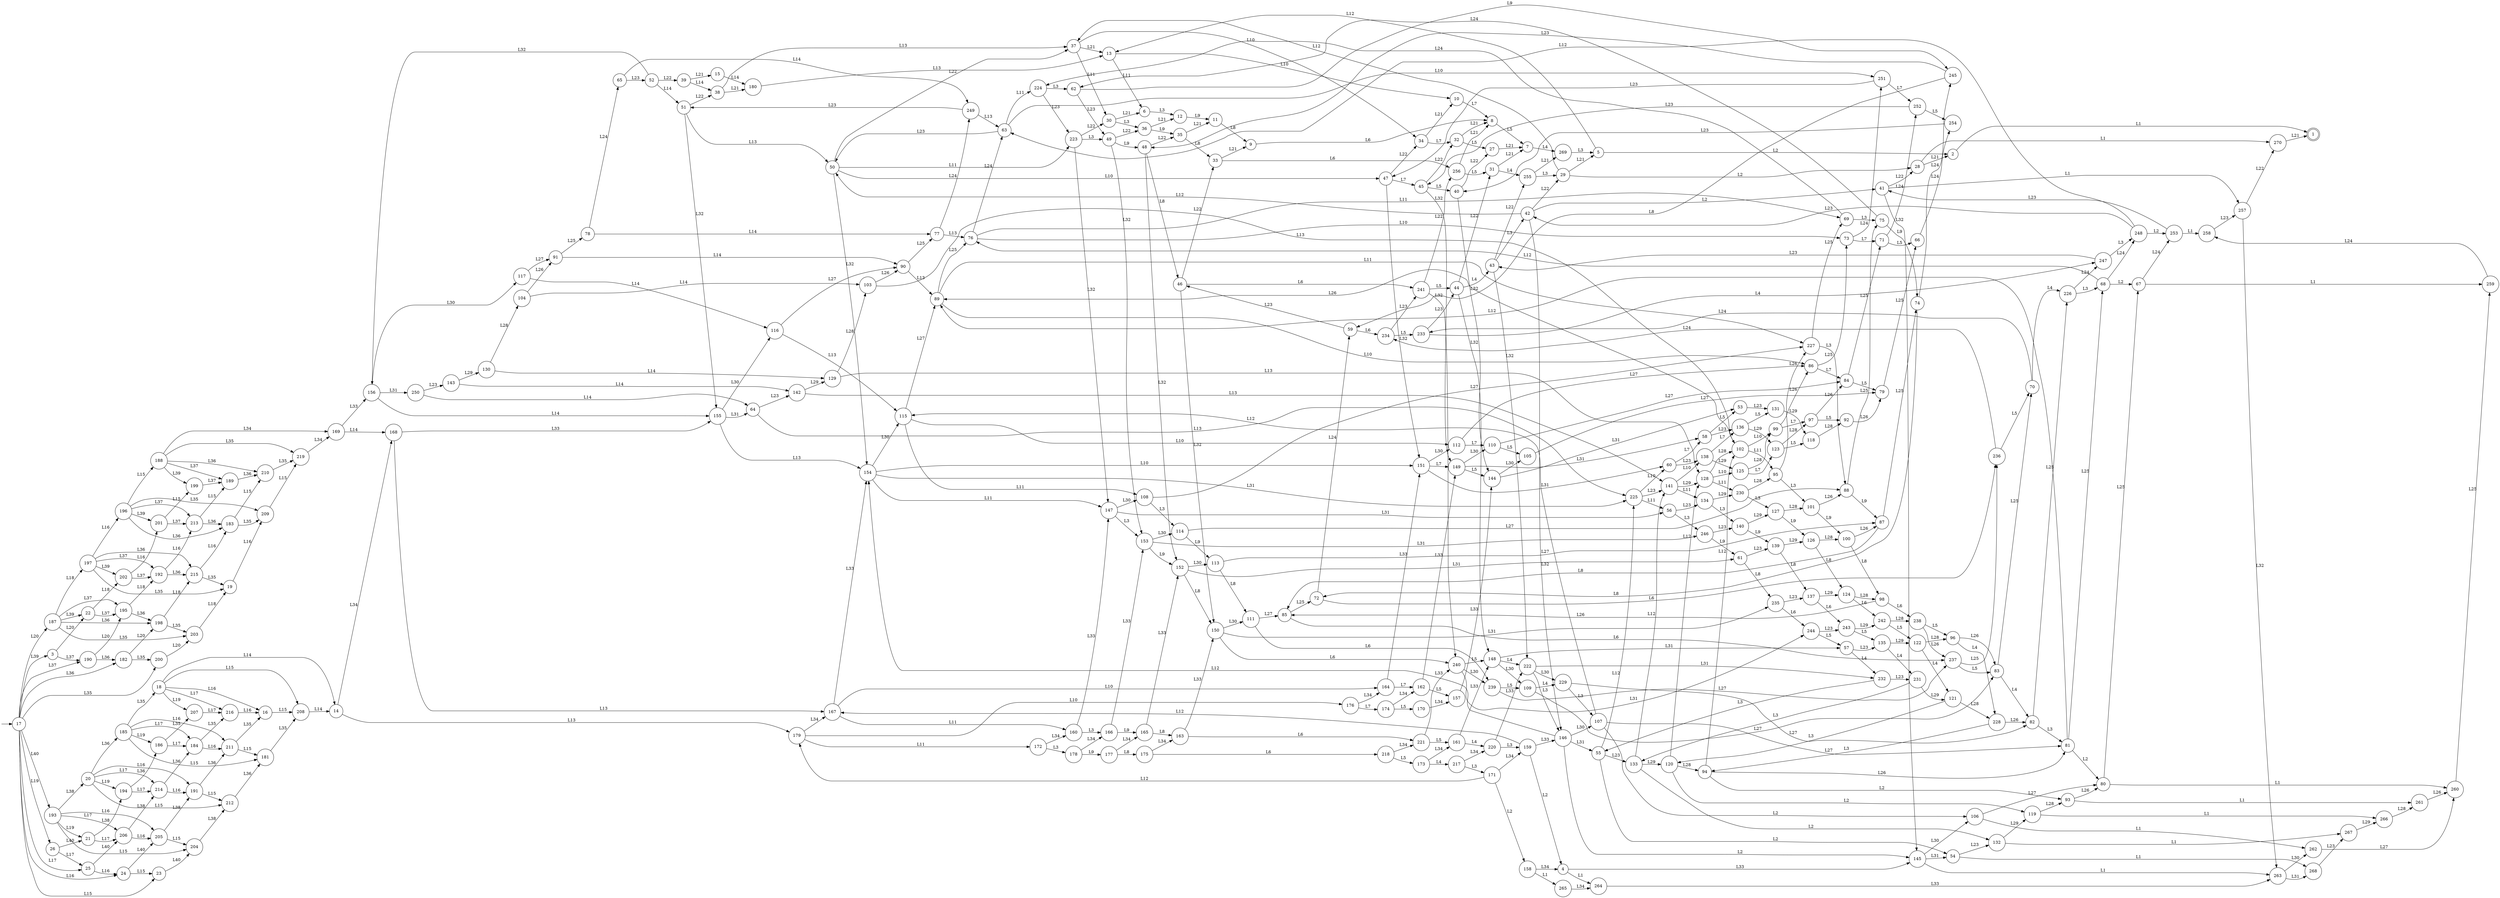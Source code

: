 // dot output generated by libFAUDES vGenerator
digraph "Det(Generator) [minstate]" {
  rankdir=LR
  node [shape=circle];

  // initial states
  dot_dummyinit_1 [shape=none, label="", width="0.0", height="0.0" ];
  dot_dummyinit_1 -> "17";

  // mstates
  "1" [shape=doublecircle];

  // rest of stateset
  "2";
  "3";
  "4";
  "5";
  "6";
  "7";
  "8";
  "9";
  "10";
  "11";
  "12";
  "13";
  "14";
  "15";
  "16";
  "18";
  "19";
  "20";
  "21";
  "22";
  "23";
  "24";
  "25";
  "26";
  "27";
  "28";
  "29";
  "30";
  "31";
  "32";
  "33";
  "34";
  "35";
  "36";
  "37";
  "38";
  "39";
  "40";
  "41";
  "42";
  "43";
  "44";
  "45";
  "46";
  "47";
  "48";
  "49";
  "50";
  "51";
  "52";
  "53";
  "54";
  "55";
  "56";
  "57";
  "58";
  "59";
  "60";
  "61";
  "62";
  "63";
  "64";
  "65";
  "66";
  "67";
  "68";
  "69";
  "70";
  "71";
  "72";
  "73";
  "74";
  "75";
  "76";
  "77";
  "78";
  "79";
  "80";
  "81";
  "82";
  "83";
  "84";
  "85";
  "86";
  "87";
  "88";
  "89";
  "90";
  "91";
  "92";
  "93";
  "94";
  "95";
  "96";
  "97";
  "98";
  "99";
  "100";
  "101";
  "102";
  "103";
  "104";
  "105";
  "106";
  "107";
  "108";
  "109";
  "110";
  "111";
  "112";
  "113";
  "114";
  "115";
  "116";
  "117";
  "118";
  "119";
  "120";
  "121";
  "122";
  "123";
  "124";
  "125";
  "126";
  "127";
  "128";
  "129";
  "130";
  "131";
  "132";
  "133";
  "134";
  "135";
  "136";
  "137";
  "138";
  "139";
  "140";
  "141";
  "142";
  "143";
  "144";
  "145";
  "146";
  "147";
  "148";
  "149";
  "150";
  "151";
  "152";
  "153";
  "154";
  "155";
  "156";
  "157";
  "158";
  "159";
  "160";
  "161";
  "162";
  "163";
  "164";
  "165";
  "166";
  "167";
  "168";
  "169";
  "170";
  "171";
  "172";
  "173";
  "174";
  "175";
  "176";
  "177";
  "178";
  "179";
  "180";
  "181";
  "182";
  "183";
  "184";
  "185";
  "186";
  "187";
  "188";
  "189";
  "190";
  "191";
  "192";
  "193";
  "194";
  "195";
  "196";
  "197";
  "198";
  "199";
  "200";
  "201";
  "202";
  "203";
  "204";
  "205";
  "206";
  "207";
  "208";
  "209";
  "210";
  "211";
  "212";
  "213";
  "214";
  "215";
  "216";
  "217";
  "218";
  "219";
  "220";
  "221";
  "222";
  "223";
  "224";
  "225";
  "226";
  "227";
  "228";
  "229";
  "230";
  "231";
  "232";
  "233";
  "234";
  "235";
  "236";
  "237";
  "238";
  "239";
  "240";
  "241";
  "242";
  "243";
  "244";
  "245";
  "246";
  "247";
  "248";
  "249";
  "250";
  "251";
  "252";
  "253";
  "254";
  "255";
  "256";
  "257";
  "258";
  "259";
  "260";
  "261";
  "262";
  "263";
  "264";
  "265";
  "266";
  "267";
  "268";
  "269";
  "270";

  // transition relation
  "2" -> "1" [label="L1"];
  "3" -> "22" [label="L20"];
  "3" -> "190" [label="L37"];
  "4" -> "264" [label="L1"];
  "4" -> "145" [label="L33"];
  "5" -> "2" [label="L2"];
  "5" -> "13" [label="L12"];
  "6" -> "12" [label="L3"];
  "7" -> "269" [label="L4"];
  "8" -> "7" [label="L5"];
  "9" -> "8" [label="L6"];
  "10" -> "8" [label="L7"];
  "11" -> "9" [label="L8"];
  "12" -> "11" [label="L9"];
  "13" -> "10" [label="L10"];
  "13" -> "6" [label="L11"];
  "14" -> "179" [label="L13"];
  "14" -> "168" [label="L34"];
  "15" -> "180" [label="L14"];
  "16" -> "208" [label="L15"];
  "17" -> "187" [label="L20"];
  "17" -> "23" [label="L15"];
  "17" -> "24" [label="L16"];
  "17" -> "25" [label="L17"];
  "17" -> "26" [label="L19"];
  "17" -> "193" [label="L40"];
  "17" -> "200" [label="L35"];
  "17" -> "182" [label="L36"];
  "17" -> "190" [label="L37"];
  "17" -> "3" [label="L39"];
  "18" -> "14" [label="L14"];
  "18" -> "208" [label="L15"];
  "18" -> "16" [label="L16"];
  "18" -> "216" [label="L17"];
  "18" -> "207" [label="L19"];
  "19" -> "209" [label="L16"];
  "20" -> "212" [label="L15"];
  "20" -> "191" [label="L16"];
  "20" -> "214" [label="L17"];
  "20" -> "194" [label="L19"];
  "20" -> "185" [label="L36"];
  "21" -> "206" [label="L17"];
  "21" -> "194" [label="L38"];
  "22" -> "202" [label="L18"];
  "22" -> "195" [label="L37"];
  "23" -> "204" [label="L40"];
  "24" -> "23" [label="L15"];
  "24" -> "205" [label="L40"];
  "25" -> "24" [label="L16"];
  "25" -> "206" [label="L40"];
  "26" -> "25" [label="L17"];
  "26" -> "21" [label="L40"];
  "27" -> "7" [label="L21"];
  "28" -> "270" [label="L1"];
  "28" -> "2" [label="L21"];
  "29" -> "28" [label="L2"];
  "29" -> "37" [label="L12"];
  "29" -> "5" [label="L21"];
  "30" -> "36" [label="L3"];
  "30" -> "6" [label="L21"];
  "31" -> "255" [label="L4"];
  "31" -> "7" [label="L21"];
  "32" -> "27" [label="L5"];
  "32" -> "8" [label="L21"];
  "33" -> "256" [label="L6"];
  "33" -> "9" [label="L21"];
  "34" -> "32" [label="L7"];
  "34" -> "10" [label="L21"];
  "35" -> "33" [label="L8"];
  "35" -> "11" [label="L21"];
  "36" -> "35" [label="L9"];
  "36" -> "12" [label="L21"];
  "37" -> "34" [label="L10"];
  "37" -> "30" [label="L11"];
  "37" -> "13" [label="L21"];
  "38" -> "37" [label="L13"];
  "38" -> "180" [label="L21"];
  "39" -> "38" [label="L14"];
  "39" -> "15" [label="L21"];
  "40" -> "27" [label="L22"];
  "40" -> "144" [label="L32"];
  "41" -> "257" [label="L1"];
  "41" -> "28" [label="L22"];
  "41" -> "145" [label="L32"];
  "42" -> "41" [label="L2"];
  "42" -> "50" [label="L12"];
  "42" -> "29" [label="L22"];
  "42" -> "146" [label="L32"];
  "43" -> "42" [label="L3"];
  "43" -> "255" [label="L22"];
  "43" -> "222" [label="L32"];
  "44" -> "43" [label="L4"];
  "44" -> "31" [label="L22"];
  "44" -> "148" [label="L32"];
  "45" -> "40" [label="L5"];
  "45" -> "32" [label="L22"];
  "45" -> "149" [label="L32"];
  "46" -> "241" [label="L6"];
  "46" -> "33" [label="L22"];
  "46" -> "150" [label="L32"];
  "47" -> "45" [label="L7"];
  "47" -> "34" [label="L22"];
  "47" -> "151" [label="L32"];
  "48" -> "46" [label="L8"];
  "48" -> "35" [label="L22"];
  "48" -> "152" [label="L32"];
  "49" -> "48" [label="L9"];
  "49" -> "36" [label="L22"];
  "49" -> "153" [label="L32"];
  "50" -> "47" [label="L10"];
  "50" -> "223" [label="L11"];
  "50" -> "37" [label="L22"];
  "50" -> "154" [label="L32"];
  "51" -> "50" [label="L13"];
  "51" -> "38" [label="L22"];
  "51" -> "155" [label="L32"];
  "52" -> "51" [label="L14"];
  "52" -> "39" [label="L22"];
  "52" -> "156" [label="L32"];
  "53" -> "131" [label="L23"];
  "54" -> "268" [label="L1"];
  "54" -> "132" [label="L23"];
  "55" -> "54" [label="L2"];
  "55" -> "225" [label="L12"];
  "55" -> "133" [label="L23"];
  "56" -> "246" [label="L3"];
  "56" -> "134" [label="L23"];
  "57" -> "232" [label="L4"];
  "57" -> "135" [label="L23"];
  "58" -> "53" [label="L5"];
  "58" -> "136" [label="L23"];
  "59" -> "234" [label="L6"];
  "59" -> "46" [label="L23"];
  "60" -> "58" [label="L7"];
  "60" -> "138" [label="L23"];
  "61" -> "235" [label="L8"];
  "61" -> "139" [label="L23"];
  "62" -> "245" [label="L9"];
  "62" -> "49" [label="L23"];
  "63" -> "251" [label="L10"];
  "63" -> "224" [label="L11"];
  "63" -> "50" [label="L23"];
  "64" -> "225" [label="L13"];
  "64" -> "142" [label="L23"];
  "65" -> "249" [label="L14"];
  "65" -> "52" [label="L23"];
  "66" -> "254" [label="L24"];
  "67" -> "259" [label="L1"];
  "67" -> "253" [label="L24"];
  "68" -> "67" [label="L2"];
  "68" -> "76" [label="L12"];
  "68" -> "248" [label="L24"];
  "69" -> "75" [label="L3"];
  "69" -> "224" [label="L24"];
  "70" -> "226" [label="L4"];
  "70" -> "233" [label="L24"];
  "71" -> "66" [label="L5"];
  "71" -> "252" [label="L24"];
  "72" -> "236" [label="L6"];
  "72" -> "59" [label="L24"];
  "73" -> "71" [label="L7"];
  "73" -> "251" [label="L24"];
  "74" -> "72" [label="L8"];
  "74" -> "245" [label="L24"];
  "75" -> "74" [label="L9"];
  "75" -> "62" [label="L24"];
  "76" -> "73" [label="L10"];
  "76" -> "69" [label="L11"];
  "76" -> "63" [label="L24"];
  "77" -> "76" [label="L13"];
  "77" -> "249" [label="L24"];
  "78" -> "77" [label="L14"];
  "78" -> "65" [label="L24"];
  "79" -> "66" [label="L25"];
  "80" -> "260" [label="L1"];
  "80" -> "67" [label="L25"];
  "81" -> "80" [label="L2"];
  "81" -> "89" [label="L12"];
  "81" -> "68" [label="L25"];
  "82" -> "81" [label="L3"];
  "82" -> "226" [label="L25"];
  "83" -> "82" [label="L4"];
  "83" -> "70" [label="L25"];
  "84" -> "79" [label="L5"];
  "84" -> "71" [label="L25"];
  "85" -> "237" [label="L6"];
  "85" -> "72" [label="L25"];
  "86" -> "84" [label="L7"];
  "86" -> "73" [label="L25"];
  "87" -> "85" [label="L8"];
  "87" -> "74" [label="L25"];
  "88" -> "87" [label="L9"];
  "88" -> "75" [label="L25"];
  "89" -> "86" [label="L10"];
  "89" -> "227" [label="L11"];
  "89" -> "76" [label="L25"];
  "90" -> "89" [label="L13"];
  "90" -> "77" [label="L25"];
  "91" -> "90" [label="L14"];
  "91" -> "78" [label="L25"];
  "92" -> "79" [label="L26"];
  "93" -> "261" [label="L1"];
  "93" -> "80" [label="L26"];
  "94" -> "93" [label="L2"];
  "94" -> "102" [label="L12"];
  "94" -> "81" [label="L26"];
  "95" -> "101" [label="L3"];
  "95" -> "227" [label="L26"];
  "96" -> "228" [label="L4"];
  "96" -> "83" [label="L26"];
  "97" -> "92" [label="L5"];
  "97" -> "84" [label="L26"];
  "98" -> "238" [label="L6"];
  "98" -> "85" [label="L26"];
  "99" -> "97" [label="L7"];
  "99" -> "86" [label="L26"];
  "100" -> "98" [label="L8"];
  "100" -> "87" [label="L26"];
  "101" -> "100" [label="L9"];
  "101" -> "88" [label="L26"];
  "102" -> "99" [label="L10"];
  "102" -> "95" [label="L11"];
  "102" -> "89" [label="L26"];
  "103" -> "102" [label="L13"];
  "103" -> "90" [label="L26"];
  "104" -> "103" [label="L14"];
  "104" -> "91" [label="L26"];
  "105" -> "79" [label="L27"];
  "106" -> "262" [label="L1"];
  "106" -> "80" [label="L27"];
  "107" -> "106" [label="L2"];
  "107" -> "115" [label="L12"];
  "107" -> "81" [label="L27"];
  "108" -> "114" [label="L3"];
  "108" -> "227" [label="L27"];
  "109" -> "229" [label="L4"];
  "109" -> "83" [label="L27"];
  "110" -> "105" [label="L5"];
  "110" -> "84" [label="L27"];
  "111" -> "239" [label="L6"];
  "111" -> "85" [label="L27"];
  "112" -> "110" [label="L7"];
  "112" -> "86" [label="L27"];
  "113" -> "111" [label="L8"];
  "113" -> "87" [label="L27"];
  "114" -> "113" [label="L9"];
  "114" -> "88" [label="L27"];
  "115" -> "112" [label="L10"];
  "115" -> "108" [label="L11"];
  "115" -> "89" [label="L27"];
  "116" -> "115" [label="L13"];
  "116" -> "90" [label="L27"];
  "117" -> "116" [label="L14"];
  "117" -> "91" [label="L27"];
  "118" -> "92" [label="L28"];
  "119" -> "266" [label="L1"];
  "119" -> "93" [label="L28"];
  "120" -> "119" [label="L2"];
  "120" -> "128" [label="L12"];
  "120" -> "94" [label="L28"];
  "121" -> "120" [label="L3"];
  "121" -> "228" [label="L28"];
  "122" -> "121" [label="L4"];
  "122" -> "96" [label="L28"];
  "123" -> "118" [label="L5"];
  "123" -> "97" [label="L28"];
  "124" -> "242" [label="L6"];
  "124" -> "98" [label="L28"];
  "125" -> "123" [label="L7"];
  "125" -> "99" [label="L28"];
  "126" -> "124" [label="L8"];
  "126" -> "100" [label="L28"];
  "127" -> "126" [label="L9"];
  "127" -> "101" [label="L28"];
  "128" -> "125" [label="L10"];
  "128" -> "230" [label="L11"];
  "128" -> "102" [label="L28"];
  "129" -> "128" [label="L13"];
  "129" -> "103" [label="L28"];
  "130" -> "129" [label="L14"];
  "130" -> "104" [label="L28"];
  "131" -> "118" [label="L29"];
  "132" -> "267" [label="L1"];
  "132" -> "119" [label="L29"];
  "133" -> "132" [label="L2"];
  "133" -> "141" [label="L12"];
  "133" -> "120" [label="L29"];
  "134" -> "140" [label="L3"];
  "134" -> "230" [label="L29"];
  "135" -> "231" [label="L4"];
  "135" -> "122" [label="L29"];
  "136" -> "131" [label="L5"];
  "136" -> "123" [label="L29"];
  "137" -> "243" [label="L6"];
  "137" -> "124" [label="L29"];
  "138" -> "136" [label="L7"];
  "138" -> "125" [label="L29"];
  "139" -> "137" [label="L8"];
  "139" -> "126" [label="L29"];
  "140" -> "139" [label="L9"];
  "140" -> "127" [label="L29"];
  "141" -> "138" [label="L10"];
  "141" -> "134" [label="L11"];
  "141" -> "128" [label="L29"];
  "142" -> "141" [label="L13"];
  "142" -> "129" [label="L29"];
  "143" -> "142" [label="L14"];
  "143" -> "130" [label="L29"];
  "144" -> "105" [label="L30"];
  "144" -> "53" [label="L31"];
  "145" -> "263" [label="L1"];
  "145" -> "106" [label="L30"];
  "145" -> "54" [label="L31"];
  "146" -> "145" [label="L2"];
  "146" -> "154" [label="L12"];
  "146" -> "107" [label="L30"];
  "146" -> "55" [label="L31"];
  "147" -> "153" [label="L3"];
  "147" -> "108" [label="L30"];
  "147" -> "56" [label="L31"];
  "148" -> "222" [label="L4"];
  "148" -> "109" [label="L30"];
  "148" -> "57" [label="L31"];
  "149" -> "144" [label="L5"];
  "149" -> "110" [label="L30"];
  "149" -> "58" [label="L31"];
  "150" -> "240" [label="L6"];
  "150" -> "111" [label="L30"];
  "150" -> "235" [label="L31"];
  "151" -> "149" [label="L7"];
  "151" -> "112" [label="L30"];
  "151" -> "60" [label="L31"];
  "152" -> "150" [label="L8"];
  "152" -> "113" [label="L30"];
  "152" -> "61" [label="L31"];
  "153" -> "152" [label="L9"];
  "153" -> "114" [label="L30"];
  "153" -> "246" [label="L31"];
  "154" -> "151" [label="L10"];
  "154" -> "147" [label="L11"];
  "154" -> "115" [label="L30"];
  "154" -> "225" [label="L31"];
  "155" -> "154" [label="L13"];
  "155" -> "116" [label="L30"];
  "155" -> "64" [label="L31"];
  "156" -> "155" [label="L14"];
  "156" -> "117" [label="L30"];
  "156" -> "250" [label="L31"];
  "157" -> "144" [label="L33"];
  "158" -> "265" [label="L1"];
  "158" -> "4" [label="L34"];
  "159" -> "4" [label="L2"];
  "159" -> "167" [label="L12"];
  "159" -> "146" [label="L33"];
  "160" -> "166" [label="L3"];
  "160" -> "147" [label="L33"];
  "161" -> "220" [label="L4"];
  "161" -> "148" [label="L33"];
  "162" -> "157" [label="L5"];
  "162" -> "149" [label="L33"];
  "163" -> "221" [label="L6"];
  "163" -> "150" [label="L33"];
  "164" -> "162" [label="L7"];
  "164" -> "151" [label="L33"];
  "165" -> "163" [label="L8"];
  "165" -> "152" [label="L33"];
  "166" -> "165" [label="L9"];
  "166" -> "153" [label="L33"];
  "167" -> "164" [label="L10"];
  "167" -> "160" [label="L11"];
  "167" -> "154" [label="L33"];
  "168" -> "167" [label="L13"];
  "168" -> "155" [label="L33"];
  "169" -> "168" [label="L14"];
  "169" -> "156" [label="L33"];
  "170" -> "157" [label="L34"];
  "171" -> "158" [label="L2"];
  "171" -> "179" [label="L12"];
  "171" -> "159" [label="L34"];
  "172" -> "178" [label="L3"];
  "172" -> "160" [label="L34"];
  "173" -> "217" [label="L4"];
  "173" -> "161" [label="L34"];
  "174" -> "170" [label="L5"];
  "174" -> "162" [label="L34"];
  "175" -> "218" [label="L6"];
  "175" -> "163" [label="L34"];
  "176" -> "174" [label="L7"];
  "176" -> "164" [label="L34"];
  "177" -> "175" [label="L8"];
  "177" -> "165" [label="L34"];
  "178" -> "177" [label="L9"];
  "178" -> "166" [label="L34"];
  "179" -> "176" [label="L10"];
  "179" -> "172" [label="L11"];
  "179" -> "167" [label="L34"];
  "180" -> "13" [label="L13"];
  "181" -> "208" [label="L35"];
  "182" -> "198" [label="L20"];
  "182" -> "200" [label="L35"];
  "183" -> "210" [label="L15"];
  "183" -> "209" [label="L35"];
  "184" -> "211" [label="L16"];
  "184" -> "216" [label="L35"];
  "185" -> "181" [label="L15"];
  "185" -> "211" [label="L16"];
  "185" -> "184" [label="L17"];
  "185" -> "186" [label="L19"];
  "185" -> "18" [label="L35"];
  "186" -> "184" [label="L17"];
  "186" -> "207" [label="L35"];
  "187" -> "197" [label="L18"];
  "187" -> "203" [label="L35"];
  "187" -> "198" [label="L36"];
  "187" -> "195" [label="L37"];
  "187" -> "22" [label="L39"];
  "188" -> "169" [label="L34"];
  "188" -> "219" [label="L35"];
  "188" -> "210" [label="L36"];
  "188" -> "189" [label="L37"];
  "188" -> "199" [label="L39"];
  "189" -> "210" [label="L36"];
  "190" -> "195" [label="L20"];
  "190" -> "182" [label="L36"];
  "191" -> "212" [label="L15"];
  "191" -> "211" [label="L36"];
  "192" -> "213" [label="L16"];
  "192" -> "215" [label="L36"];
  "193" -> "204" [label="L15"];
  "193" -> "205" [label="L16"];
  "193" -> "206" [label="L17"];
  "193" -> "21" [label="L19"];
  "193" -> "20" [label="L38"];
  "194" -> "214" [label="L17"];
  "194" -> "186" [label="L36"];
  "195" -> "192" [label="L18"];
  "195" -> "198" [label="L36"];
  "196" -> "188" [label="L15"];
  "196" -> "209" [label="L35"];
  "196" -> "183" [label="L36"];
  "196" -> "213" [label="L37"];
  "196" -> "201" [label="L39"];
  "197" -> "196" [label="L16"];
  "197" -> "19" [label="L35"];
  "197" -> "215" [label="L36"];
  "197" -> "192" [label="L37"];
  "197" -> "202" [label="L39"];
  "198" -> "215" [label="L18"];
  "198" -> "203" [label="L35"];
  "199" -> "189" [label="L37"];
  "200" -> "203" [label="L20"];
  "201" -> "199" [label="L15"];
  "201" -> "213" [label="L37"];
  "202" -> "201" [label="L16"];
  "202" -> "192" [label="L37"];
  "203" -> "19" [label="L18"];
  "204" -> "212" [label="L38"];
  "205" -> "204" [label="L15"];
  "205" -> "191" [label="L38"];
  "206" -> "205" [label="L16"];
  "206" -> "214" [label="L38"];
  "207" -> "216" [label="L17"];
  "208" -> "14" [label="L14"];
  "209" -> "219" [label="L15"];
  "210" -> "219" [label="L35"];
  "211" -> "181" [label="L15"];
  "211" -> "16" [label="L35"];
  "212" -> "181" [label="L36"];
  "213" -> "189" [label="L15"];
  "213" -> "183" [label="L36"];
  "214" -> "191" [label="L16"];
  "214" -> "184" [label="L36"];
  "215" -> "183" [label="L16"];
  "215" -> "19" [label="L35"];
  "216" -> "16" [label="L16"];
  "217" -> "171" [label="L3"];
  "217" -> "220" [label="L34"];
  "218" -> "173" [label="L5"];
  "218" -> "221" [label="L34"];
  "219" -> "169" [label="L34"];
  "220" -> "159" [label="L3"];
  "220" -> "222" [label="L33"];
  "221" -> "161" [label="L5"];
  "221" -> "240" [label="L33"];
  "222" -> "146" [label="L3"];
  "222" -> "229" [label="L30"];
  "222" -> "232" [label="L31"];
  "223" -> "49" [label="L3"];
  "223" -> "30" [label="L22"];
  "223" -> "147" [label="L32"];
  "224" -> "62" [label="L3"];
  "224" -> "223" [label="L23"];
  "225" -> "60" [label="L10"];
  "225" -> "56" [label="L11"];
  "225" -> "141" [label="L23"];
  "226" -> "68" [label="L3"];
  "226" -> "247" [label="L24"];
  "227" -> "88" [label="L3"];
  "227" -> "69" [label="L25"];
  "228" -> "94" [label="L3"];
  "228" -> "82" [label="L26"];
  "229" -> "107" [label="L3"];
  "229" -> "82" [label="L27"];
  "230" -> "127" [label="L3"];
  "230" -> "95" [label="L28"];
  "231" -> "133" [label="L3"];
  "231" -> "121" [label="L29"];
  "232" -> "55" [label="L3"];
  "232" -> "231" [label="L23"];
  "233" -> "247" [label="L4"];
  "233" -> "44" [label="L23"];
  "234" -> "233" [label="L5"];
  "234" -> "241" [label="L23"];
  "235" -> "244" [label="L6"];
  "235" -> "137" [label="L23"];
  "236" -> "70" [label="L5"];
  "236" -> "234" [label="L24"];
  "237" -> "83" [label="L5"];
  "237" -> "236" [label="L25"];
  "238" -> "96" [label="L5"];
  "238" -> "237" [label="L26"];
  "239" -> "109" [label="L5"];
  "239" -> "237" [label="L27"];
  "240" -> "148" [label="L5"];
  "240" -> "239" [label="L30"];
  "240" -> "244" [label="L31"];
  "241" -> "44" [label="L5"];
  "241" -> "256" [label="L22"];
  "241" -> "240" [label="L32"];
  "242" -> "122" [label="L5"];
  "242" -> "238" [label="L28"];
  "243" -> "135" [label="L5"];
  "243" -> "242" [label="L29"];
  "244" -> "57" [label="L5"];
  "244" -> "243" [label="L23"];
  "245" -> "59" [label="L8"];
  "245" -> "48" [label="L23"];
  "246" -> "61" [label="L9"];
  "246" -> "140" [label="L23"];
  "247" -> "248" [label="L3"];
  "247" -> "43" [label="L23"];
  "248" -> "253" [label="L2"];
  "248" -> "63" [label="L12"];
  "248" -> "42" [label="L23"];
  "249" -> "63" [label="L13"];
  "249" -> "51" [label="L23"];
  "250" -> "64" [label="L14"];
  "250" -> "143" [label="L23"];
  "251" -> "252" [label="L7"];
  "251" -> "47" [label="L23"];
  "252" -> "254" [label="L5"];
  "252" -> "45" [label="L23"];
  "253" -> "258" [label="L1"];
  "253" -> "41" [label="L23"];
  "254" -> "40" [label="L23"];
  "255" -> "29" [label="L3"];
  "255" -> "269" [label="L21"];
  "256" -> "31" [label="L5"];
  "256" -> "8" [label="L21"];
  "257" -> "270" [label="L22"];
  "257" -> "263" [label="L32"];
  "258" -> "257" [label="L23"];
  "259" -> "258" [label="L24"];
  "260" -> "259" [label="L25"];
  "261" -> "260" [label="L26"];
  "262" -> "260" [label="L27"];
  "263" -> "262" [label="L30"];
  "263" -> "268" [label="L31"];
  "264" -> "263" [label="L33"];
  "265" -> "264" [label="L34"];
  "266" -> "261" [label="L28"];
  "267" -> "266" [label="L29"];
  "268" -> "267" [label="L23"];
  "269" -> "5" [label="L3"];
  "270" -> "1" [label="L21"];
}
